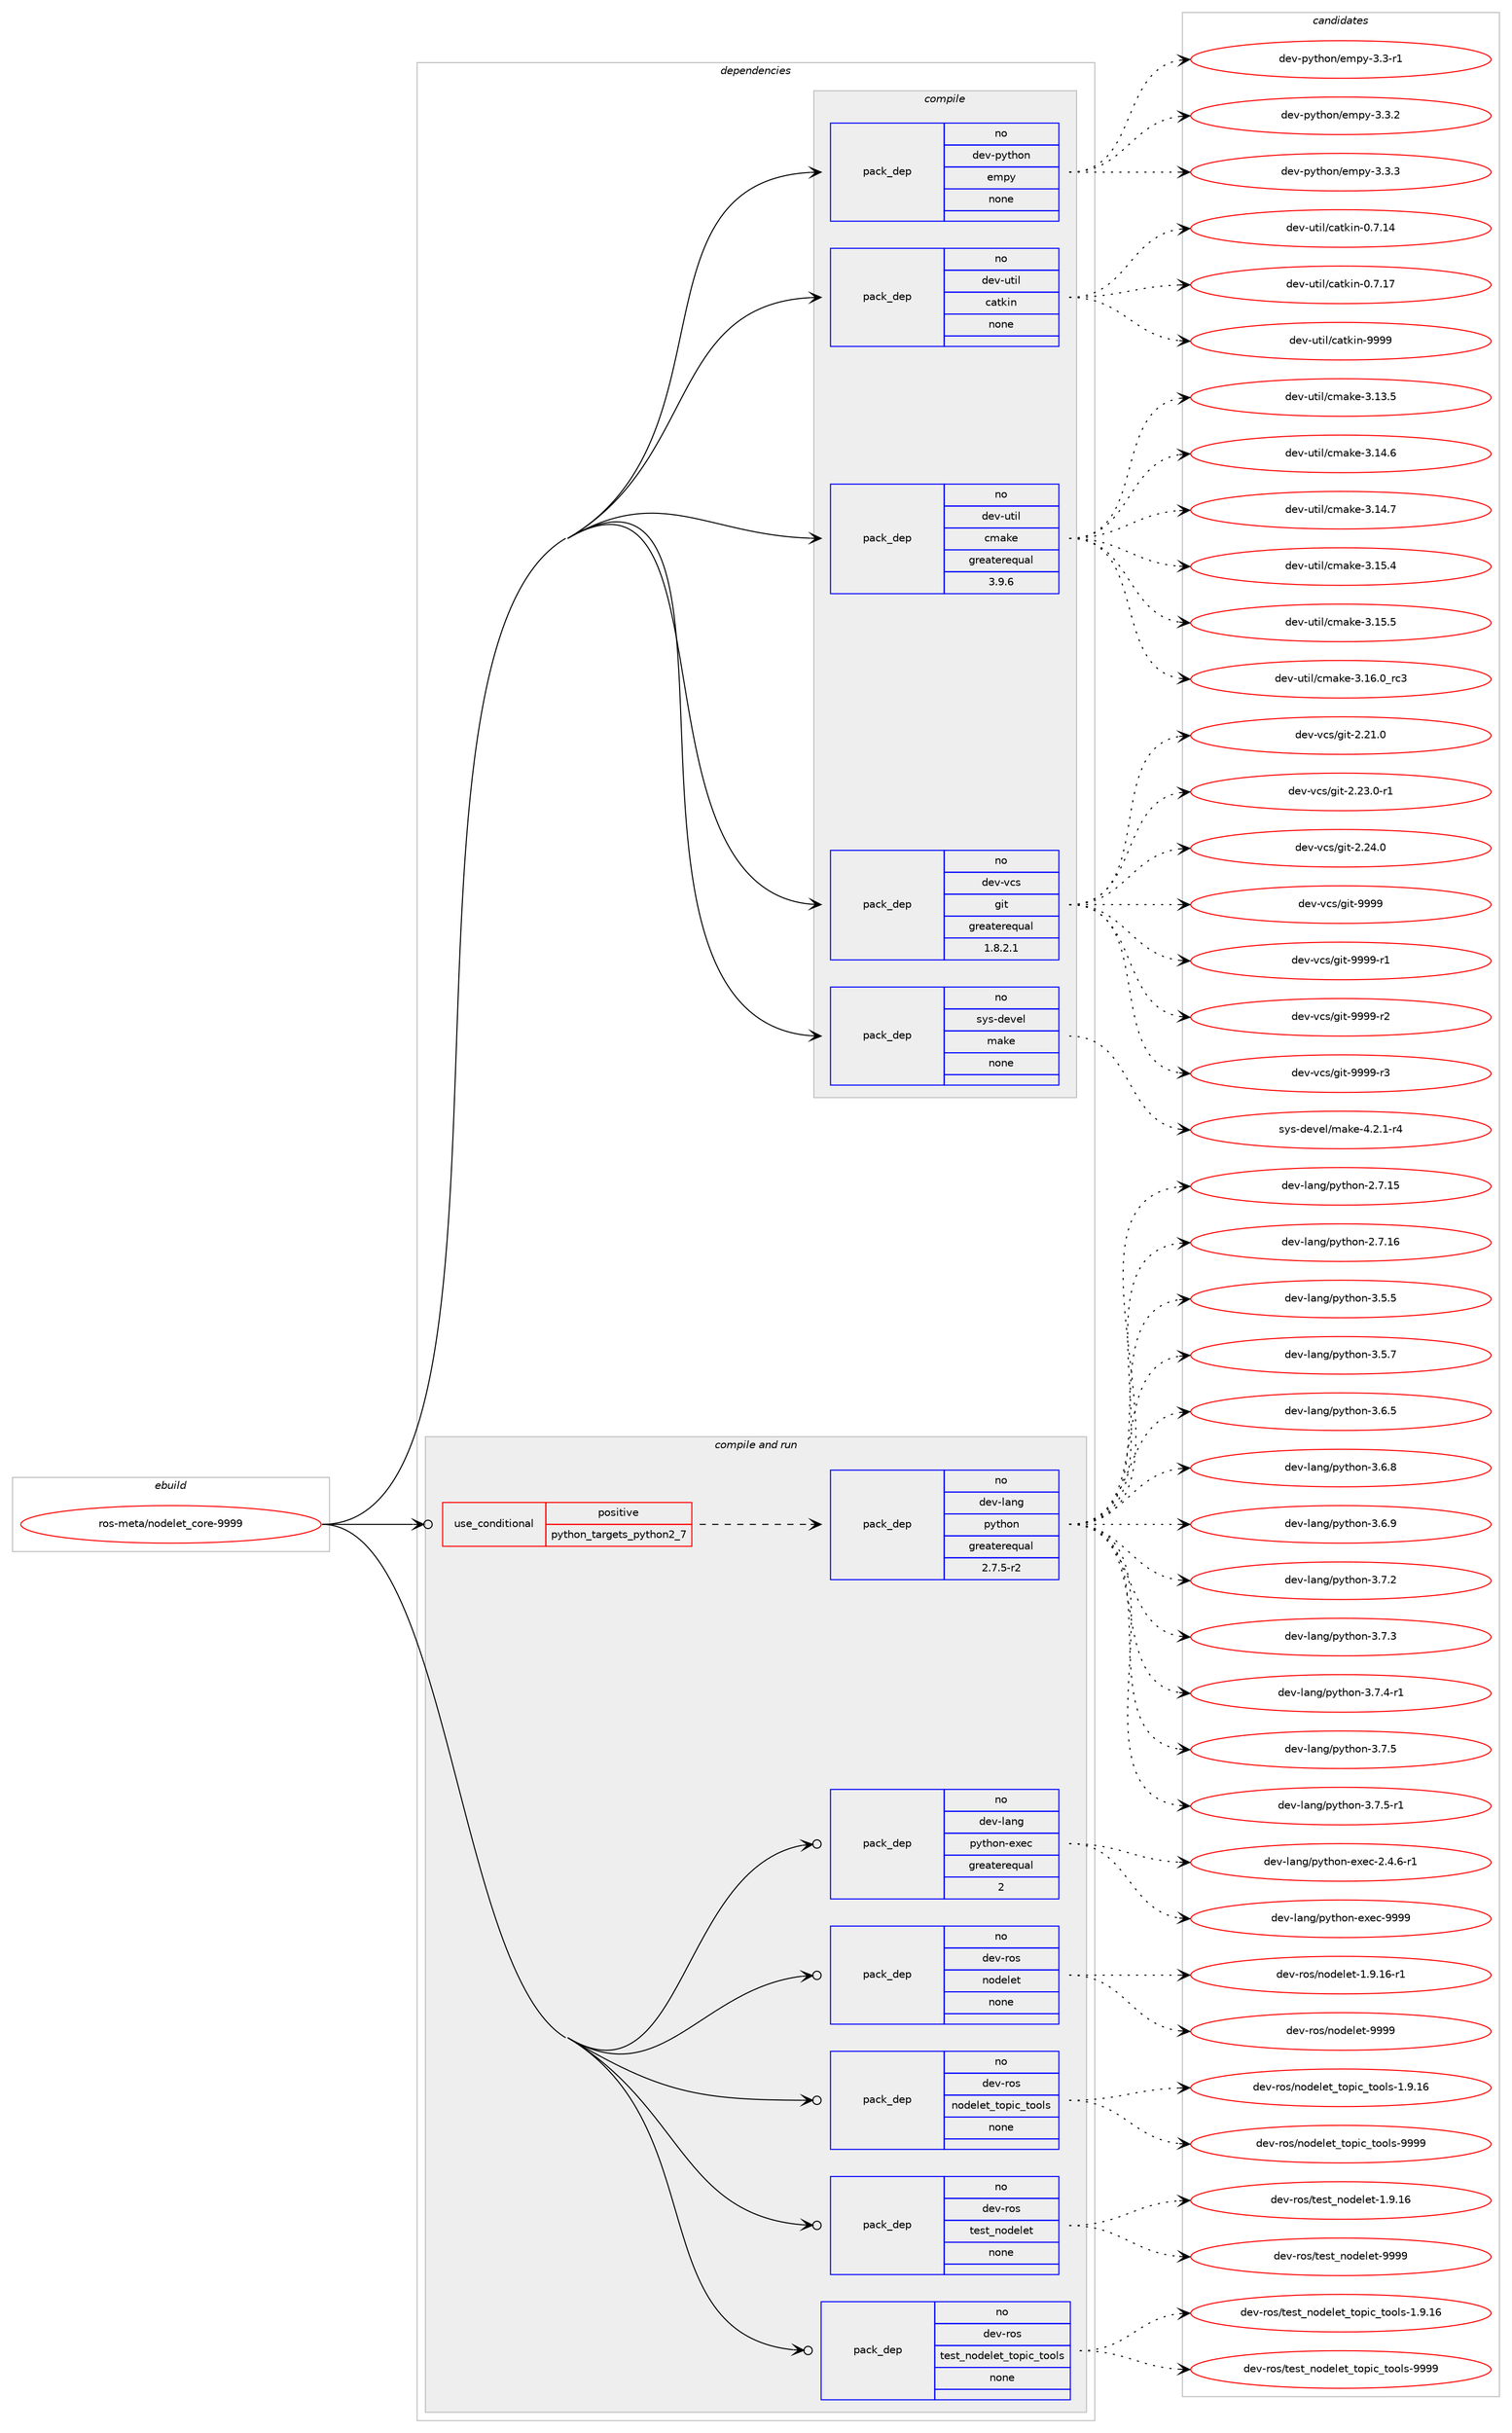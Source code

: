 digraph prolog {

# *************
# Graph options
# *************

newrank=true;
concentrate=true;
compound=true;
graph [rankdir=LR,fontname=Helvetica,fontsize=10,ranksep=1.5];#, ranksep=2.5, nodesep=0.2];
edge  [arrowhead=vee];
node  [fontname=Helvetica,fontsize=10];

# **********
# The ebuild
# **********

subgraph cluster_leftcol {
color=gray;
rank=same;
label=<<i>ebuild</i>>;
id [label="ros-meta/nodelet_core-9999", color=red, width=4, href="../ros-meta/nodelet_core-9999.svg"];
}

# ****************
# The dependencies
# ****************

subgraph cluster_midcol {
color=gray;
label=<<i>dependencies</i>>;
subgraph cluster_compile {
fillcolor="#eeeeee";
style=filled;
label=<<i>compile</i>>;
subgraph pack625980 {
dependency847320 [label=<<TABLE BORDER="0" CELLBORDER="1" CELLSPACING="0" CELLPADDING="4" WIDTH="220"><TR><TD ROWSPAN="6" CELLPADDING="30">pack_dep</TD></TR><TR><TD WIDTH="110">no</TD></TR><TR><TD>dev-python</TD></TR><TR><TD>empy</TD></TR><TR><TD>none</TD></TR><TR><TD></TD></TR></TABLE>>, shape=none, color=blue];
}
id:e -> dependency847320:w [weight=20,style="solid",arrowhead="vee"];
subgraph pack625981 {
dependency847321 [label=<<TABLE BORDER="0" CELLBORDER="1" CELLSPACING="0" CELLPADDING="4" WIDTH="220"><TR><TD ROWSPAN="6" CELLPADDING="30">pack_dep</TD></TR><TR><TD WIDTH="110">no</TD></TR><TR><TD>dev-util</TD></TR><TR><TD>catkin</TD></TR><TR><TD>none</TD></TR><TR><TD></TD></TR></TABLE>>, shape=none, color=blue];
}
id:e -> dependency847321:w [weight=20,style="solid",arrowhead="vee"];
subgraph pack625982 {
dependency847322 [label=<<TABLE BORDER="0" CELLBORDER="1" CELLSPACING="0" CELLPADDING="4" WIDTH="220"><TR><TD ROWSPAN="6" CELLPADDING="30">pack_dep</TD></TR><TR><TD WIDTH="110">no</TD></TR><TR><TD>dev-util</TD></TR><TR><TD>cmake</TD></TR><TR><TD>greaterequal</TD></TR><TR><TD>3.9.6</TD></TR></TABLE>>, shape=none, color=blue];
}
id:e -> dependency847322:w [weight=20,style="solid",arrowhead="vee"];
subgraph pack625983 {
dependency847323 [label=<<TABLE BORDER="0" CELLBORDER="1" CELLSPACING="0" CELLPADDING="4" WIDTH="220"><TR><TD ROWSPAN="6" CELLPADDING="30">pack_dep</TD></TR><TR><TD WIDTH="110">no</TD></TR><TR><TD>dev-vcs</TD></TR><TR><TD>git</TD></TR><TR><TD>greaterequal</TD></TR><TR><TD>1.8.2.1</TD></TR></TABLE>>, shape=none, color=blue];
}
id:e -> dependency847323:w [weight=20,style="solid",arrowhead="vee"];
subgraph pack625984 {
dependency847324 [label=<<TABLE BORDER="0" CELLBORDER="1" CELLSPACING="0" CELLPADDING="4" WIDTH="220"><TR><TD ROWSPAN="6" CELLPADDING="30">pack_dep</TD></TR><TR><TD WIDTH="110">no</TD></TR><TR><TD>sys-devel</TD></TR><TR><TD>make</TD></TR><TR><TD>none</TD></TR><TR><TD></TD></TR></TABLE>>, shape=none, color=blue];
}
id:e -> dependency847324:w [weight=20,style="solid",arrowhead="vee"];
}
subgraph cluster_compileandrun {
fillcolor="#eeeeee";
style=filled;
label=<<i>compile and run</i>>;
subgraph cond206406 {
dependency847325 [label=<<TABLE BORDER="0" CELLBORDER="1" CELLSPACING="0" CELLPADDING="4"><TR><TD ROWSPAN="3" CELLPADDING="10">use_conditional</TD></TR><TR><TD>positive</TD></TR><TR><TD>python_targets_python2_7</TD></TR></TABLE>>, shape=none, color=red];
subgraph pack625985 {
dependency847326 [label=<<TABLE BORDER="0" CELLBORDER="1" CELLSPACING="0" CELLPADDING="4" WIDTH="220"><TR><TD ROWSPAN="6" CELLPADDING="30">pack_dep</TD></TR><TR><TD WIDTH="110">no</TD></TR><TR><TD>dev-lang</TD></TR><TR><TD>python</TD></TR><TR><TD>greaterequal</TD></TR><TR><TD>2.7.5-r2</TD></TR></TABLE>>, shape=none, color=blue];
}
dependency847325:e -> dependency847326:w [weight=20,style="dashed",arrowhead="vee"];
}
id:e -> dependency847325:w [weight=20,style="solid",arrowhead="odotvee"];
subgraph pack625986 {
dependency847327 [label=<<TABLE BORDER="0" CELLBORDER="1" CELLSPACING="0" CELLPADDING="4" WIDTH="220"><TR><TD ROWSPAN="6" CELLPADDING="30">pack_dep</TD></TR><TR><TD WIDTH="110">no</TD></TR><TR><TD>dev-lang</TD></TR><TR><TD>python-exec</TD></TR><TR><TD>greaterequal</TD></TR><TR><TD>2</TD></TR></TABLE>>, shape=none, color=blue];
}
id:e -> dependency847327:w [weight=20,style="solid",arrowhead="odotvee"];
subgraph pack625987 {
dependency847328 [label=<<TABLE BORDER="0" CELLBORDER="1" CELLSPACING="0" CELLPADDING="4" WIDTH="220"><TR><TD ROWSPAN="6" CELLPADDING="30">pack_dep</TD></TR><TR><TD WIDTH="110">no</TD></TR><TR><TD>dev-ros</TD></TR><TR><TD>nodelet</TD></TR><TR><TD>none</TD></TR><TR><TD></TD></TR></TABLE>>, shape=none, color=blue];
}
id:e -> dependency847328:w [weight=20,style="solid",arrowhead="odotvee"];
subgraph pack625988 {
dependency847329 [label=<<TABLE BORDER="0" CELLBORDER="1" CELLSPACING="0" CELLPADDING="4" WIDTH="220"><TR><TD ROWSPAN="6" CELLPADDING="30">pack_dep</TD></TR><TR><TD WIDTH="110">no</TD></TR><TR><TD>dev-ros</TD></TR><TR><TD>nodelet_topic_tools</TD></TR><TR><TD>none</TD></TR><TR><TD></TD></TR></TABLE>>, shape=none, color=blue];
}
id:e -> dependency847329:w [weight=20,style="solid",arrowhead="odotvee"];
subgraph pack625989 {
dependency847330 [label=<<TABLE BORDER="0" CELLBORDER="1" CELLSPACING="0" CELLPADDING="4" WIDTH="220"><TR><TD ROWSPAN="6" CELLPADDING="30">pack_dep</TD></TR><TR><TD WIDTH="110">no</TD></TR><TR><TD>dev-ros</TD></TR><TR><TD>test_nodelet</TD></TR><TR><TD>none</TD></TR><TR><TD></TD></TR></TABLE>>, shape=none, color=blue];
}
id:e -> dependency847330:w [weight=20,style="solid",arrowhead="odotvee"];
subgraph pack625990 {
dependency847331 [label=<<TABLE BORDER="0" CELLBORDER="1" CELLSPACING="0" CELLPADDING="4" WIDTH="220"><TR><TD ROWSPAN="6" CELLPADDING="30">pack_dep</TD></TR><TR><TD WIDTH="110">no</TD></TR><TR><TD>dev-ros</TD></TR><TR><TD>test_nodelet_topic_tools</TD></TR><TR><TD>none</TD></TR><TR><TD></TD></TR></TABLE>>, shape=none, color=blue];
}
id:e -> dependency847331:w [weight=20,style="solid",arrowhead="odotvee"];
}
subgraph cluster_run {
fillcolor="#eeeeee";
style=filled;
label=<<i>run</i>>;
}
}

# **************
# The candidates
# **************

subgraph cluster_choices {
rank=same;
color=gray;
label=<<i>candidates</i>>;

subgraph choice625980 {
color=black;
nodesep=1;
choice1001011184511212111610411111047101109112121455146514511449 [label="dev-python/empy-3.3-r1", color=red, width=4,href="../dev-python/empy-3.3-r1.svg"];
choice1001011184511212111610411111047101109112121455146514650 [label="dev-python/empy-3.3.2", color=red, width=4,href="../dev-python/empy-3.3.2.svg"];
choice1001011184511212111610411111047101109112121455146514651 [label="dev-python/empy-3.3.3", color=red, width=4,href="../dev-python/empy-3.3.3.svg"];
dependency847320:e -> choice1001011184511212111610411111047101109112121455146514511449:w [style=dotted,weight="100"];
dependency847320:e -> choice1001011184511212111610411111047101109112121455146514650:w [style=dotted,weight="100"];
dependency847320:e -> choice1001011184511212111610411111047101109112121455146514651:w [style=dotted,weight="100"];
}
subgraph choice625981 {
color=black;
nodesep=1;
choice1001011184511711610510847999711610710511045484655464952 [label="dev-util/catkin-0.7.14", color=red, width=4,href="../dev-util/catkin-0.7.14.svg"];
choice1001011184511711610510847999711610710511045484655464955 [label="dev-util/catkin-0.7.17", color=red, width=4,href="../dev-util/catkin-0.7.17.svg"];
choice100101118451171161051084799971161071051104557575757 [label="dev-util/catkin-9999", color=red, width=4,href="../dev-util/catkin-9999.svg"];
dependency847321:e -> choice1001011184511711610510847999711610710511045484655464952:w [style=dotted,weight="100"];
dependency847321:e -> choice1001011184511711610510847999711610710511045484655464955:w [style=dotted,weight="100"];
dependency847321:e -> choice100101118451171161051084799971161071051104557575757:w [style=dotted,weight="100"];
}
subgraph choice625982 {
color=black;
nodesep=1;
choice1001011184511711610510847991099710710145514649514653 [label="dev-util/cmake-3.13.5", color=red, width=4,href="../dev-util/cmake-3.13.5.svg"];
choice1001011184511711610510847991099710710145514649524654 [label="dev-util/cmake-3.14.6", color=red, width=4,href="../dev-util/cmake-3.14.6.svg"];
choice1001011184511711610510847991099710710145514649524655 [label="dev-util/cmake-3.14.7", color=red, width=4,href="../dev-util/cmake-3.14.7.svg"];
choice1001011184511711610510847991099710710145514649534652 [label="dev-util/cmake-3.15.4", color=red, width=4,href="../dev-util/cmake-3.15.4.svg"];
choice1001011184511711610510847991099710710145514649534653 [label="dev-util/cmake-3.15.5", color=red, width=4,href="../dev-util/cmake-3.15.5.svg"];
choice1001011184511711610510847991099710710145514649544648951149951 [label="dev-util/cmake-3.16.0_rc3", color=red, width=4,href="../dev-util/cmake-3.16.0_rc3.svg"];
dependency847322:e -> choice1001011184511711610510847991099710710145514649514653:w [style=dotted,weight="100"];
dependency847322:e -> choice1001011184511711610510847991099710710145514649524654:w [style=dotted,weight="100"];
dependency847322:e -> choice1001011184511711610510847991099710710145514649524655:w [style=dotted,weight="100"];
dependency847322:e -> choice1001011184511711610510847991099710710145514649534652:w [style=dotted,weight="100"];
dependency847322:e -> choice1001011184511711610510847991099710710145514649534653:w [style=dotted,weight="100"];
dependency847322:e -> choice1001011184511711610510847991099710710145514649544648951149951:w [style=dotted,weight="100"];
}
subgraph choice625983 {
color=black;
nodesep=1;
choice10010111845118991154710310511645504650494648 [label="dev-vcs/git-2.21.0", color=red, width=4,href="../dev-vcs/git-2.21.0.svg"];
choice100101118451189911547103105116455046505146484511449 [label="dev-vcs/git-2.23.0-r1", color=red, width=4,href="../dev-vcs/git-2.23.0-r1.svg"];
choice10010111845118991154710310511645504650524648 [label="dev-vcs/git-2.24.0", color=red, width=4,href="../dev-vcs/git-2.24.0.svg"];
choice1001011184511899115471031051164557575757 [label="dev-vcs/git-9999", color=red, width=4,href="../dev-vcs/git-9999.svg"];
choice10010111845118991154710310511645575757574511449 [label="dev-vcs/git-9999-r1", color=red, width=4,href="../dev-vcs/git-9999-r1.svg"];
choice10010111845118991154710310511645575757574511450 [label="dev-vcs/git-9999-r2", color=red, width=4,href="../dev-vcs/git-9999-r2.svg"];
choice10010111845118991154710310511645575757574511451 [label="dev-vcs/git-9999-r3", color=red, width=4,href="../dev-vcs/git-9999-r3.svg"];
dependency847323:e -> choice10010111845118991154710310511645504650494648:w [style=dotted,weight="100"];
dependency847323:e -> choice100101118451189911547103105116455046505146484511449:w [style=dotted,weight="100"];
dependency847323:e -> choice10010111845118991154710310511645504650524648:w [style=dotted,weight="100"];
dependency847323:e -> choice1001011184511899115471031051164557575757:w [style=dotted,weight="100"];
dependency847323:e -> choice10010111845118991154710310511645575757574511449:w [style=dotted,weight="100"];
dependency847323:e -> choice10010111845118991154710310511645575757574511450:w [style=dotted,weight="100"];
dependency847323:e -> choice10010111845118991154710310511645575757574511451:w [style=dotted,weight="100"];
}
subgraph choice625984 {
color=black;
nodesep=1;
choice1151211154510010111810110847109971071014552465046494511452 [label="sys-devel/make-4.2.1-r4", color=red, width=4,href="../sys-devel/make-4.2.1-r4.svg"];
dependency847324:e -> choice1151211154510010111810110847109971071014552465046494511452:w [style=dotted,weight="100"];
}
subgraph choice625985 {
color=black;
nodesep=1;
choice10010111845108971101034711212111610411111045504655464953 [label="dev-lang/python-2.7.15", color=red, width=4,href="../dev-lang/python-2.7.15.svg"];
choice10010111845108971101034711212111610411111045504655464954 [label="dev-lang/python-2.7.16", color=red, width=4,href="../dev-lang/python-2.7.16.svg"];
choice100101118451089711010347112121116104111110455146534653 [label="dev-lang/python-3.5.5", color=red, width=4,href="../dev-lang/python-3.5.5.svg"];
choice100101118451089711010347112121116104111110455146534655 [label="dev-lang/python-3.5.7", color=red, width=4,href="../dev-lang/python-3.5.7.svg"];
choice100101118451089711010347112121116104111110455146544653 [label="dev-lang/python-3.6.5", color=red, width=4,href="../dev-lang/python-3.6.5.svg"];
choice100101118451089711010347112121116104111110455146544656 [label="dev-lang/python-3.6.8", color=red, width=4,href="../dev-lang/python-3.6.8.svg"];
choice100101118451089711010347112121116104111110455146544657 [label="dev-lang/python-3.6.9", color=red, width=4,href="../dev-lang/python-3.6.9.svg"];
choice100101118451089711010347112121116104111110455146554650 [label="dev-lang/python-3.7.2", color=red, width=4,href="../dev-lang/python-3.7.2.svg"];
choice100101118451089711010347112121116104111110455146554651 [label="dev-lang/python-3.7.3", color=red, width=4,href="../dev-lang/python-3.7.3.svg"];
choice1001011184510897110103471121211161041111104551465546524511449 [label="dev-lang/python-3.7.4-r1", color=red, width=4,href="../dev-lang/python-3.7.4-r1.svg"];
choice100101118451089711010347112121116104111110455146554653 [label="dev-lang/python-3.7.5", color=red, width=4,href="../dev-lang/python-3.7.5.svg"];
choice1001011184510897110103471121211161041111104551465546534511449 [label="dev-lang/python-3.7.5-r1", color=red, width=4,href="../dev-lang/python-3.7.5-r1.svg"];
dependency847326:e -> choice10010111845108971101034711212111610411111045504655464953:w [style=dotted,weight="100"];
dependency847326:e -> choice10010111845108971101034711212111610411111045504655464954:w [style=dotted,weight="100"];
dependency847326:e -> choice100101118451089711010347112121116104111110455146534653:w [style=dotted,weight="100"];
dependency847326:e -> choice100101118451089711010347112121116104111110455146534655:w [style=dotted,weight="100"];
dependency847326:e -> choice100101118451089711010347112121116104111110455146544653:w [style=dotted,weight="100"];
dependency847326:e -> choice100101118451089711010347112121116104111110455146544656:w [style=dotted,weight="100"];
dependency847326:e -> choice100101118451089711010347112121116104111110455146544657:w [style=dotted,weight="100"];
dependency847326:e -> choice100101118451089711010347112121116104111110455146554650:w [style=dotted,weight="100"];
dependency847326:e -> choice100101118451089711010347112121116104111110455146554651:w [style=dotted,weight="100"];
dependency847326:e -> choice1001011184510897110103471121211161041111104551465546524511449:w [style=dotted,weight="100"];
dependency847326:e -> choice100101118451089711010347112121116104111110455146554653:w [style=dotted,weight="100"];
dependency847326:e -> choice1001011184510897110103471121211161041111104551465546534511449:w [style=dotted,weight="100"];
}
subgraph choice625986 {
color=black;
nodesep=1;
choice10010111845108971101034711212111610411111045101120101994550465246544511449 [label="dev-lang/python-exec-2.4.6-r1", color=red, width=4,href="../dev-lang/python-exec-2.4.6-r1.svg"];
choice10010111845108971101034711212111610411111045101120101994557575757 [label="dev-lang/python-exec-9999", color=red, width=4,href="../dev-lang/python-exec-9999.svg"];
dependency847327:e -> choice10010111845108971101034711212111610411111045101120101994550465246544511449:w [style=dotted,weight="100"];
dependency847327:e -> choice10010111845108971101034711212111610411111045101120101994557575757:w [style=dotted,weight="100"];
}
subgraph choice625987 {
color=black;
nodesep=1;
choice1001011184511411111547110111100101108101116454946574649544511449 [label="dev-ros/nodelet-1.9.16-r1", color=red, width=4,href="../dev-ros/nodelet-1.9.16-r1.svg"];
choice10010111845114111115471101111001011081011164557575757 [label="dev-ros/nodelet-9999", color=red, width=4,href="../dev-ros/nodelet-9999.svg"];
dependency847328:e -> choice1001011184511411111547110111100101108101116454946574649544511449:w [style=dotted,weight="100"];
dependency847328:e -> choice10010111845114111115471101111001011081011164557575757:w [style=dotted,weight="100"];
}
subgraph choice625988 {
color=black;
nodesep=1;
choice100101118451141111154711011110010110810111695116111112105999511611111110811545494657464954 [label="dev-ros/nodelet_topic_tools-1.9.16", color=red, width=4,href="../dev-ros/nodelet_topic_tools-1.9.16.svg"];
choice10010111845114111115471101111001011081011169511611111210599951161111111081154557575757 [label="dev-ros/nodelet_topic_tools-9999", color=red, width=4,href="../dev-ros/nodelet_topic_tools-9999.svg"];
dependency847329:e -> choice100101118451141111154711011110010110810111695116111112105999511611111110811545494657464954:w [style=dotted,weight="100"];
dependency847329:e -> choice10010111845114111115471101111001011081011169511611111210599951161111111081154557575757:w [style=dotted,weight="100"];
}
subgraph choice625989 {
color=black;
nodesep=1;
choice10010111845114111115471161011151169511011110010110810111645494657464954 [label="dev-ros/test_nodelet-1.9.16", color=red, width=4,href="../dev-ros/test_nodelet-1.9.16.svg"];
choice1001011184511411111547116101115116951101111001011081011164557575757 [label="dev-ros/test_nodelet-9999", color=red, width=4,href="../dev-ros/test_nodelet-9999.svg"];
dependency847330:e -> choice10010111845114111115471161011151169511011110010110810111645494657464954:w [style=dotted,weight="100"];
dependency847330:e -> choice1001011184511411111547116101115116951101111001011081011164557575757:w [style=dotted,weight="100"];
}
subgraph choice625990 {
color=black;
nodesep=1;
choice10010111845114111115471161011151169511011110010110810111695116111112105999511611111110811545494657464954 [label="dev-ros/test_nodelet_topic_tools-1.9.16", color=red, width=4,href="../dev-ros/test_nodelet_topic_tools-1.9.16.svg"];
choice1001011184511411111547116101115116951101111001011081011169511611111210599951161111111081154557575757 [label="dev-ros/test_nodelet_topic_tools-9999", color=red, width=4,href="../dev-ros/test_nodelet_topic_tools-9999.svg"];
dependency847331:e -> choice10010111845114111115471161011151169511011110010110810111695116111112105999511611111110811545494657464954:w [style=dotted,weight="100"];
dependency847331:e -> choice1001011184511411111547116101115116951101111001011081011169511611111210599951161111111081154557575757:w [style=dotted,weight="100"];
}
}

}
